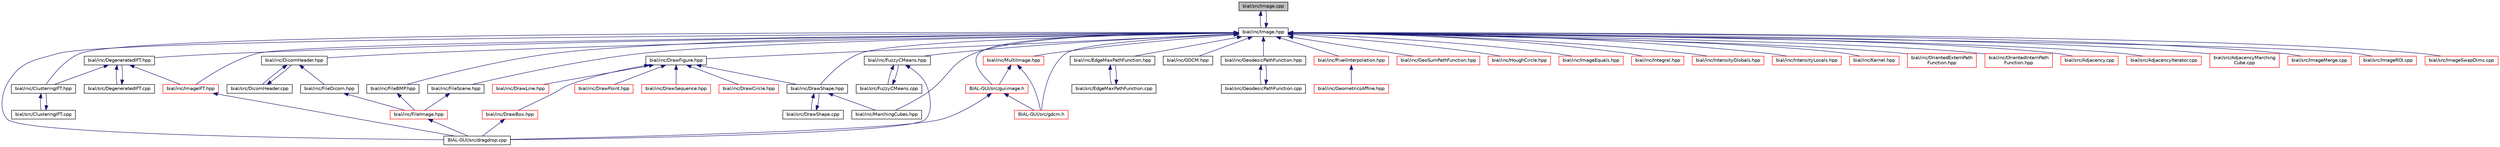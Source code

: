 digraph "bial/src/Image.cpp"
{
  edge [fontname="Helvetica",fontsize="10",labelfontname="Helvetica",labelfontsize="10"];
  node [fontname="Helvetica",fontsize="10",shape=record];
  Node1 [label="bial/src/Image.cpp",height=0.2,width=0.4,color="black", fillcolor="grey75", style="filled", fontcolor="black"];
  Node1 -> Node2 [dir="back",color="midnightblue",fontsize="10",style="solid",fontname="Helvetica"];
  Node2 [label="bial/inc/Image.hpp",height=0.2,width=0.4,color="black", fillcolor="white", style="filled",URL="$_image_8hpp.html"];
  Node2 -> Node3 [dir="back",color="midnightblue",fontsize="10",style="solid",fontname="Helvetica"];
  Node3 [label="bial/inc/DegeneratedIFT.hpp",height=0.2,width=0.4,color="black", fillcolor="white", style="filled",URL="$_degenerated_i_f_t_8hpp.html"];
  Node3 -> Node4 [dir="back",color="midnightblue",fontsize="10",style="solid",fontname="Helvetica"];
  Node4 [label="bial/inc/ClusteringIFT.hpp",height=0.2,width=0.4,color="black", fillcolor="white", style="filled",URL="$_clustering_i_f_t_8hpp.html"];
  Node4 -> Node5 [dir="back",color="midnightblue",fontsize="10",style="solid",fontname="Helvetica"];
  Node5 [label="bial/src/ClusteringIFT.cpp",height=0.2,width=0.4,color="black", fillcolor="white", style="filled",URL="$_clustering_i_f_t_8cpp.html"];
  Node5 -> Node4 [dir="back",color="midnightblue",fontsize="10",style="solid",fontname="Helvetica"];
  Node3 -> Node6 [dir="back",color="midnightblue",fontsize="10",style="solid",fontname="Helvetica"];
  Node6 [label="bial/inc/ImageIFT.hpp",height=0.2,width=0.4,color="red", fillcolor="white", style="filled",URL="$_image_i_f_t_8hpp.html"];
  Node6 -> Node7 [dir="back",color="midnightblue",fontsize="10",style="solid",fontname="Helvetica"];
  Node7 [label="BIAL-GUI/src/dragdrop.cpp",height=0.2,width=0.4,color="black", fillcolor="white", style="filled",URL="$dragdrop_8cpp.html"];
  Node3 -> Node8 [dir="back",color="midnightblue",fontsize="10",style="solid",fontname="Helvetica"];
  Node8 [label="bial/src/DegeneratedIFT.cpp",height=0.2,width=0.4,color="black", fillcolor="white", style="filled",URL="$_degenerated_i_f_t_8cpp.html"];
  Node8 -> Node3 [dir="back",color="midnightblue",fontsize="10",style="solid",fontname="Helvetica"];
  Node2 -> Node4 [dir="back",color="midnightblue",fontsize="10",style="solid",fontname="Helvetica"];
  Node2 -> Node9 [dir="back",color="midnightblue",fontsize="10",style="solid",fontname="Helvetica"];
  Node9 [label="bial/inc/DicomHeader.hpp",height=0.2,width=0.4,color="black", fillcolor="white", style="filled",URL="$_dicom_header_8hpp.html",tooltip="Content: Dicom header reader   Description: Reads Dicom file and header containts. Based on Fabio Kawaoka Takase implementation.   Future add-on&#39;s: - Translate all comments to English. Reformat code to Bial standard. "];
  Node9 -> Node10 [dir="back",color="midnightblue",fontsize="10",style="solid",fontname="Helvetica"];
  Node10 [label="bial/inc/FileDicom.hpp",height=0.2,width=0.4,color="black", fillcolor="white", style="filled",URL="$_file_dicom_8hpp.html"];
  Node10 -> Node11 [dir="back",color="midnightblue",fontsize="10",style="solid",fontname="Helvetica"];
  Node11 [label="bial/inc/FileImage.hpp",height=0.2,width=0.4,color="red", fillcolor="white", style="filled",URL="$_file_image_8hpp.html"];
  Node11 -> Node7 [dir="back",color="midnightblue",fontsize="10",style="solid",fontname="Helvetica"];
  Node9 -> Node12 [dir="back",color="midnightblue",fontsize="10",style="solid",fontname="Helvetica"];
  Node12 [label="bial/src/DicomHeader.cpp",height=0.2,width=0.4,color="black", fillcolor="white", style="filled",URL="$_dicom_header_8cpp.html"];
  Node12 -> Node9 [dir="back",color="midnightblue",fontsize="10",style="solid",fontname="Helvetica"];
  Node2 -> Node13 [dir="back",color="midnightblue",fontsize="10",style="solid",fontname="Helvetica"];
  Node13 [label="bial/inc/DrawFigure.hpp",height=0.2,width=0.4,color="black", fillcolor="white", style="filled",URL="$_draw_figure_8hpp.html"];
  Node13 -> Node14 [dir="back",color="midnightblue",fontsize="10",style="solid",fontname="Helvetica"];
  Node14 [label="bial/inc/DrawBox.hpp",height=0.2,width=0.4,color="red", fillcolor="white", style="filled",URL="$_draw_box_8hpp.html"];
  Node14 -> Node7 [dir="back",color="midnightblue",fontsize="10",style="solid",fontname="Helvetica"];
  Node13 -> Node15 [dir="back",color="midnightblue",fontsize="10",style="solid",fontname="Helvetica"];
  Node15 [label="bial/inc/DrawCircle.hpp",height=0.2,width=0.4,color="red", fillcolor="white", style="filled",URL="$_draw_circle_8hpp.html"];
  Node13 -> Node16 [dir="back",color="midnightblue",fontsize="10",style="solid",fontname="Helvetica"];
  Node16 [label="bial/inc/DrawLine.hpp",height=0.2,width=0.4,color="red", fillcolor="white", style="filled",URL="$_draw_line_8hpp.html"];
  Node13 -> Node17 [dir="back",color="midnightblue",fontsize="10",style="solid",fontname="Helvetica"];
  Node17 [label="bial/inc/DrawPoint.hpp",height=0.2,width=0.4,color="red", fillcolor="white", style="filled",URL="$_draw_point_8hpp.html"];
  Node13 -> Node18 [dir="back",color="midnightblue",fontsize="10",style="solid",fontname="Helvetica"];
  Node18 [label="bial/inc/DrawSequence.hpp",height=0.2,width=0.4,color="red", fillcolor="white", style="filled",URL="$_draw_sequence_8hpp.html"];
  Node13 -> Node19 [dir="back",color="midnightblue",fontsize="10",style="solid",fontname="Helvetica"];
  Node19 [label="bial/inc/DrawShape.hpp",height=0.2,width=0.4,color="black", fillcolor="white", style="filled",URL="$_draw_shape_8hpp.html"];
  Node19 -> Node20 [dir="back",color="midnightblue",fontsize="10",style="solid",fontname="Helvetica"];
  Node20 [label="bial/inc/MarchingCubes.hpp",height=0.2,width=0.4,color="black", fillcolor="white", style="filled",URL="$_marching_cubes_8hpp.html",tooltip="Content: Marching Cubes Algorithm   Description: Algorithm proposed by Lorensen and Cline to extract ..."];
  Node19 -> Node21 [dir="back",color="midnightblue",fontsize="10",style="solid",fontname="Helvetica"];
  Node21 [label="bial/src/DrawShape.cpp",height=0.2,width=0.4,color="black", fillcolor="white", style="filled",URL="$_draw_shape_8cpp.html"];
  Node21 -> Node19 [dir="back",color="midnightblue",fontsize="10",style="solid",fontname="Helvetica"];
  Node2 -> Node19 [dir="back",color="midnightblue",fontsize="10",style="solid",fontname="Helvetica"];
  Node2 -> Node22 [dir="back",color="midnightblue",fontsize="10",style="solid",fontname="Helvetica"];
  Node22 [label="bial/inc/EdgeMaxPathFunction.hpp",height=0.2,width=0.4,color="black", fillcolor="white", style="filled",URL="$_edge_max_path_function_8hpp.html"];
  Node22 -> Node23 [dir="back",color="midnightblue",fontsize="10",style="solid",fontname="Helvetica"];
  Node23 [label="bial/src/EdgeMaxPathFunction.cpp",height=0.2,width=0.4,color="black", fillcolor="white", style="filled",URL="$_edge_max_path_function_8cpp.html"];
  Node23 -> Node22 [dir="back",color="midnightblue",fontsize="10",style="solid",fontname="Helvetica"];
  Node2 -> Node24 [dir="back",color="midnightblue",fontsize="10",style="solid",fontname="Helvetica"];
  Node24 [label="bial/inc/FileBMP.hpp",height=0.2,width=0.4,color="black", fillcolor="white", style="filled",URL="$_file_b_m_p_8hpp.html"];
  Node24 -> Node11 [dir="back",color="midnightblue",fontsize="10",style="solid",fontname="Helvetica"];
  Node2 -> Node25 [dir="back",color="midnightblue",fontsize="10",style="solid",fontname="Helvetica"];
  Node25 [label="bial/inc/FileScene.hpp",height=0.2,width=0.4,color="black", fillcolor="white", style="filled",URL="$_file_scene_8hpp.html"];
  Node25 -> Node11 [dir="back",color="midnightblue",fontsize="10",style="solid",fontname="Helvetica"];
  Node2 -> Node26 [dir="back",color="midnightblue",fontsize="10",style="solid",fontname="Helvetica"];
  Node26 [label="bial/inc/FuzzyCMeans.hpp",height=0.2,width=0.4,color="black", fillcolor="white", style="filled",URL="$_fuzzy_c_means_8hpp.html",tooltip="Content: FuzzyCMeans class   Description: Implementation of Fuzzy C-Means clustering algorithm for 3D..."];
  Node26 -> Node27 [dir="back",color="midnightblue",fontsize="10",style="solid",fontname="Helvetica"];
  Node27 [label="bial/src/FuzzyCMeans.cpp",height=0.2,width=0.4,color="black", fillcolor="white", style="filled",URL="$_fuzzy_c_means_8cpp.html"];
  Node27 -> Node26 [dir="back",color="midnightblue",fontsize="10",style="solid",fontname="Helvetica"];
  Node26 -> Node7 [dir="back",color="midnightblue",fontsize="10",style="solid",fontname="Helvetica"];
  Node2 -> Node28 [dir="back",color="midnightblue",fontsize="10",style="solid",fontname="Helvetica"];
  Node28 [label="bial/inc/GDCM.hpp",height=0.2,width=0.4,color="black", fillcolor="white", style="filled",URL="$_g_d_c_m_8hpp.html",tooltip="Content: Bial GDCM class   Description: Wrapper to the GDCM library. "];
  Node2 -> Node29 [dir="back",color="midnightblue",fontsize="10",style="solid",fontname="Helvetica"];
  Node29 [label="bial/inc/GeodesicPathFunction.hpp",height=0.2,width=0.4,color="black", fillcolor="white", style="filled",URL="$_geodesic_path_function_8hpp.html"];
  Node29 -> Node30 [dir="back",color="midnightblue",fontsize="10",style="solid",fontname="Helvetica"];
  Node30 [label="bial/src/GeodesicPathFunction.cpp",height=0.2,width=0.4,color="black", fillcolor="white", style="filled",URL="$_geodesic_path_function_8cpp.html"];
  Node30 -> Node29 [dir="back",color="midnightblue",fontsize="10",style="solid",fontname="Helvetica"];
  Node2 -> Node31 [dir="back",color="midnightblue",fontsize="10",style="solid",fontname="Helvetica"];
  Node31 [label="bial/inc/PixelInterpolation.hpp",height=0.2,width=0.4,color="red", fillcolor="white", style="filled",URL="$_pixel_interpolation_8hpp.html"];
  Node31 -> Node32 [dir="back",color="midnightblue",fontsize="10",style="solid",fontname="Helvetica"];
  Node32 [label="bial/inc/GeometricsAffine.hpp",height=0.2,width=0.4,color="red", fillcolor="white", style="filled",URL="$_geometrics_affine_8hpp.html"];
  Node2 -> Node33 [dir="back",color="midnightblue",fontsize="10",style="solid",fontname="Helvetica"];
  Node33 [label="bial/inc/GeoSumPathFunction.hpp",height=0.2,width=0.4,color="red", fillcolor="white", style="filled",URL="$_geo_sum_path_function_8hpp.html"];
  Node2 -> Node34 [dir="back",color="midnightblue",fontsize="10",style="solid",fontname="Helvetica"];
  Node34 [label="bial/inc/HoughCircle.hpp",height=0.2,width=0.4,color="red", fillcolor="white", style="filled",URL="$_hough_circle_8hpp.html"];
  Node2 -> Node35 [dir="back",color="midnightblue",fontsize="10",style="solid",fontname="Helvetica"];
  Node35 [label="bial/inc/ImageEquals.hpp",height=0.2,width=0.4,color="red", fillcolor="white", style="filled",URL="$_image_equals_8hpp.html"];
  Node2 -> Node6 [dir="back",color="midnightblue",fontsize="10",style="solid",fontname="Helvetica"];
  Node2 -> Node36 [dir="back",color="midnightblue",fontsize="10",style="solid",fontname="Helvetica"];
  Node36 [label="bial/inc/Integral.hpp",height=0.2,width=0.4,color="red", fillcolor="white", style="filled",URL="$_integral_8hpp.html"];
  Node2 -> Node37 [dir="back",color="midnightblue",fontsize="10",style="solid",fontname="Helvetica"];
  Node37 [label="bial/inc/IntensityGlobals.hpp",height=0.2,width=0.4,color="red", fillcolor="white", style="filled",URL="$_intensity_globals_8hpp.html"];
  Node2 -> Node38 [dir="back",color="midnightblue",fontsize="10",style="solid",fontname="Helvetica"];
  Node38 [label="bial/inc/IntensityLocals.hpp",height=0.2,width=0.4,color="red", fillcolor="white", style="filled",URL="$_intensity_locals_8hpp.html"];
  Node2 -> Node39 [dir="back",color="midnightblue",fontsize="10",style="solid",fontname="Helvetica"];
  Node39 [label="bial/inc/Kernel.hpp",height=0.2,width=0.4,color="red", fillcolor="white", style="filled",URL="$_kernel_8hpp.html"];
  Node2 -> Node20 [dir="back",color="midnightblue",fontsize="10",style="solid",fontname="Helvetica"];
  Node2 -> Node40 [dir="back",color="midnightblue",fontsize="10",style="solid",fontname="Helvetica"];
  Node40 [label="bial/inc/MultiImage.hpp",height=0.2,width=0.4,color="red", fillcolor="white", style="filled",URL="$_multi_image_8hpp.html"];
  Node40 -> Node41 [dir="back",color="midnightblue",fontsize="10",style="solid",fontname="Helvetica"];
  Node41 [label="BIAL-GUI/src/guiimage.h",height=0.2,width=0.4,color="red", fillcolor="white", style="filled",URL="$guiimage_8h.html"];
  Node41 -> Node7 [dir="back",color="midnightblue",fontsize="10",style="solid",fontname="Helvetica"];
  Node41 -> Node42 [dir="back",color="midnightblue",fontsize="10",style="solid",fontname="Helvetica"];
  Node42 [label="BIAL-GUI/src/gdcm.h",height=0.2,width=0.4,color="red", fillcolor="white", style="filled",URL="$gdcm_8h.html"];
  Node40 -> Node42 [dir="back",color="midnightblue",fontsize="10",style="solid",fontname="Helvetica"];
  Node2 -> Node43 [dir="back",color="midnightblue",fontsize="10",style="solid",fontname="Helvetica"];
  Node43 [label="bial/inc/OrientedExternPath\lFunction.hpp",height=0.2,width=0.4,color="red", fillcolor="white", style="filled",URL="$_oriented_extern_path_function_8hpp.html"];
  Node2 -> Node44 [dir="back",color="midnightblue",fontsize="10",style="solid",fontname="Helvetica"];
  Node44 [label="bial/inc/OrientedInternPath\lFunction.hpp",height=0.2,width=0.4,color="red", fillcolor="white", style="filled",URL="$_oriented_intern_path_function_8hpp.html"];
  Node2 -> Node45 [dir="back",color="midnightblue",fontsize="10",style="solid",fontname="Helvetica"];
  Node45 [label="bial/src/Adjacency.cpp",height=0.2,width=0.4,color="red", fillcolor="white", style="filled",URL="$_adjacency_8cpp.html"];
  Node2 -> Node46 [dir="back",color="midnightblue",fontsize="10",style="solid",fontname="Helvetica"];
  Node46 [label="bial/src/AdjacencyIterator.cpp",height=0.2,width=0.4,color="red", fillcolor="white", style="filled",URL="$_adjacency_iterator_8cpp.html"];
  Node2 -> Node47 [dir="back",color="midnightblue",fontsize="10",style="solid",fontname="Helvetica"];
  Node47 [label="bial/src/AdjacencyMarching\lCube.cpp",height=0.2,width=0.4,color="red", fillcolor="white", style="filled",URL="$_adjacency_marching_cube_8cpp.html"];
  Node2 -> Node1 [dir="back",color="midnightblue",fontsize="10",style="solid",fontname="Helvetica"];
  Node2 -> Node48 [dir="back",color="midnightblue",fontsize="10",style="solid",fontname="Helvetica"];
  Node48 [label="bial/src/ImageMerge.cpp",height=0.2,width=0.4,color="red", fillcolor="white", style="filled",URL="$_image_merge_8cpp.html"];
  Node2 -> Node49 [dir="back",color="midnightblue",fontsize="10",style="solid",fontname="Helvetica"];
  Node49 [label="bial/src/ImageROI.cpp",height=0.2,width=0.4,color="red", fillcolor="white", style="filled",URL="$_image_r_o_i_8cpp.html"];
  Node2 -> Node50 [dir="back",color="midnightblue",fontsize="10",style="solid",fontname="Helvetica"];
  Node50 [label="bial/src/ImageSwapDims.cpp",height=0.2,width=0.4,color="red", fillcolor="white", style="filled",URL="$_image_swap_dims_8cpp.html"];
  Node2 -> Node41 [dir="back",color="midnightblue",fontsize="10",style="solid",fontname="Helvetica"];
  Node2 -> Node7 [dir="back",color="midnightblue",fontsize="10",style="solid",fontname="Helvetica"];
  Node2 -> Node42 [dir="back",color="midnightblue",fontsize="10",style="solid",fontname="Helvetica"];
}
